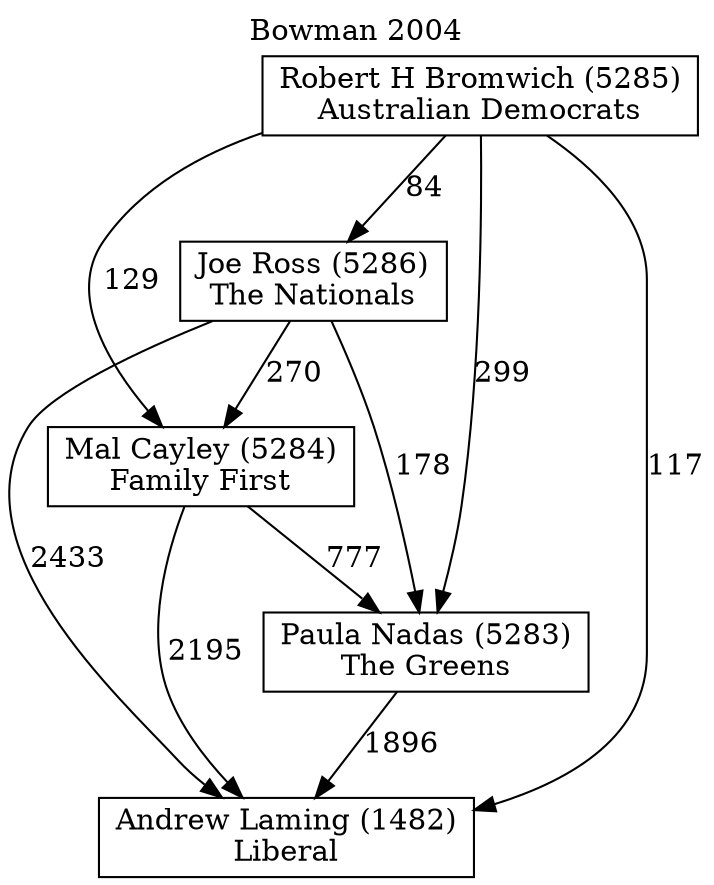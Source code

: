 // House preference flow
digraph "Andrew Laming (1482)_Bowman_2004" {
	graph [label="Bowman 2004" labelloc=t mclimit=10]
	node [shape=box]
	"Andrew Laming (1482)" [label="Andrew Laming (1482)
Liberal"]
	"Paula Nadas (5283)" [label="Paula Nadas (5283)
The Greens"]
	"Mal Cayley (5284)" [label="Mal Cayley (5284)
Family First"]
	"Joe Ross (5286)" [label="Joe Ross (5286)
The Nationals"]
	"Robert H Bromwich (5285)" [label="Robert H Bromwich (5285)
Australian Democrats"]
	"Paula Nadas (5283)" -> "Andrew Laming (1482)" [label=1896]
	"Mal Cayley (5284)" -> "Paula Nadas (5283)" [label=777]
	"Joe Ross (5286)" -> "Mal Cayley (5284)" [label=270]
	"Robert H Bromwich (5285)" -> "Joe Ross (5286)" [label=84]
	"Mal Cayley (5284)" -> "Andrew Laming (1482)" [label=2195]
	"Joe Ross (5286)" -> "Andrew Laming (1482)" [label=2433]
	"Robert H Bromwich (5285)" -> "Andrew Laming (1482)" [label=117]
	"Robert H Bromwich (5285)" -> "Mal Cayley (5284)" [label=129]
	"Joe Ross (5286)" -> "Paula Nadas (5283)" [label=178]
	"Robert H Bromwich (5285)" -> "Paula Nadas (5283)" [label=299]
}
